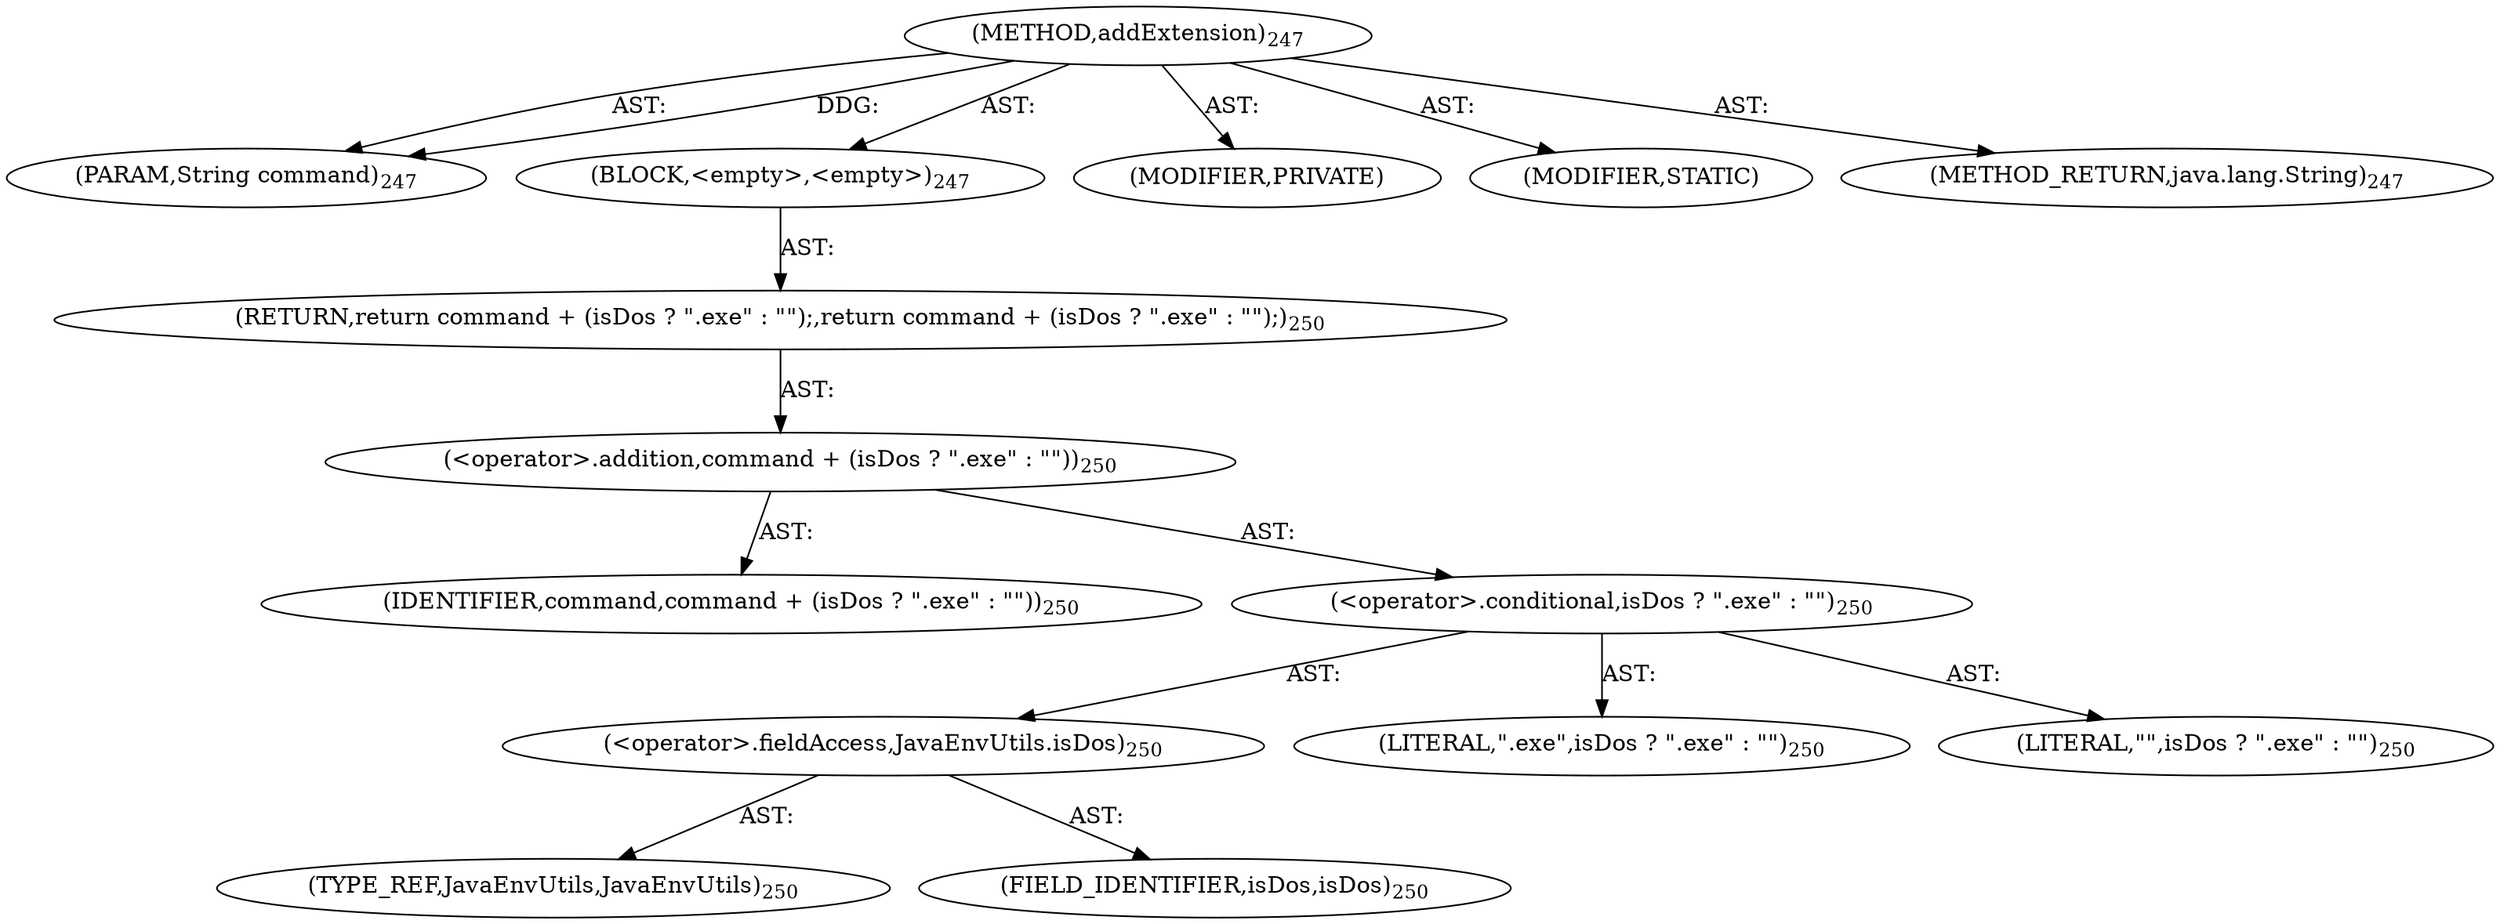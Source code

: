 digraph "addExtension" {  
"111669149700" [label = <(METHOD,addExtension)<SUB>247</SUB>> ]
"115964116995" [label = <(PARAM,String command)<SUB>247</SUB>> ]
"25769803790" [label = <(BLOCK,&lt;empty&gt;,&lt;empty&gt;)<SUB>247</SUB>> ]
"146028888072" [label = <(RETURN,return command + (isDos ? &quot;.exe&quot; : &quot;&quot;);,return command + (isDos ? &quot;.exe&quot; : &quot;&quot;);)<SUB>250</SUB>> ]
"30064771105" [label = <(&lt;operator&gt;.addition,command + (isDos ? &quot;.exe&quot; : &quot;&quot;))<SUB>250</SUB>> ]
"68719476757" [label = <(IDENTIFIER,command,command + (isDos ? &quot;.exe&quot; : &quot;&quot;))<SUB>250</SUB>> ]
"30064771106" [label = <(&lt;operator&gt;.conditional,isDos ? &quot;.exe&quot; : &quot;&quot;)<SUB>250</SUB>> ]
"30064771107" [label = <(&lt;operator&gt;.fieldAccess,JavaEnvUtils.isDos)<SUB>250</SUB>> ]
"180388626442" [label = <(TYPE_REF,JavaEnvUtils,JavaEnvUtils)<SUB>250</SUB>> ]
"55834574858" [label = <(FIELD_IDENTIFIER,isDos,isDos)<SUB>250</SUB>> ]
"90194313226" [label = <(LITERAL,&quot;.exe&quot;,isDos ? &quot;.exe&quot; : &quot;&quot;)<SUB>250</SUB>> ]
"90194313227" [label = <(LITERAL,&quot;&quot;,isDos ? &quot;.exe&quot; : &quot;&quot;)<SUB>250</SUB>> ]
"133143986210" [label = <(MODIFIER,PRIVATE)> ]
"133143986211" [label = <(MODIFIER,STATIC)> ]
"128849018884" [label = <(METHOD_RETURN,java.lang.String)<SUB>247</SUB>> ]
  "111669149700" -> "115964116995"  [ label = "AST: "] 
  "111669149700" -> "25769803790"  [ label = "AST: "] 
  "111669149700" -> "133143986210"  [ label = "AST: "] 
  "111669149700" -> "133143986211"  [ label = "AST: "] 
  "111669149700" -> "128849018884"  [ label = "AST: "] 
  "25769803790" -> "146028888072"  [ label = "AST: "] 
  "146028888072" -> "30064771105"  [ label = "AST: "] 
  "30064771105" -> "68719476757"  [ label = "AST: "] 
  "30064771105" -> "30064771106"  [ label = "AST: "] 
  "30064771106" -> "30064771107"  [ label = "AST: "] 
  "30064771106" -> "90194313226"  [ label = "AST: "] 
  "30064771106" -> "90194313227"  [ label = "AST: "] 
  "30064771107" -> "180388626442"  [ label = "AST: "] 
  "30064771107" -> "55834574858"  [ label = "AST: "] 
  "111669149700" -> "115964116995"  [ label = "DDG: "] 
}
